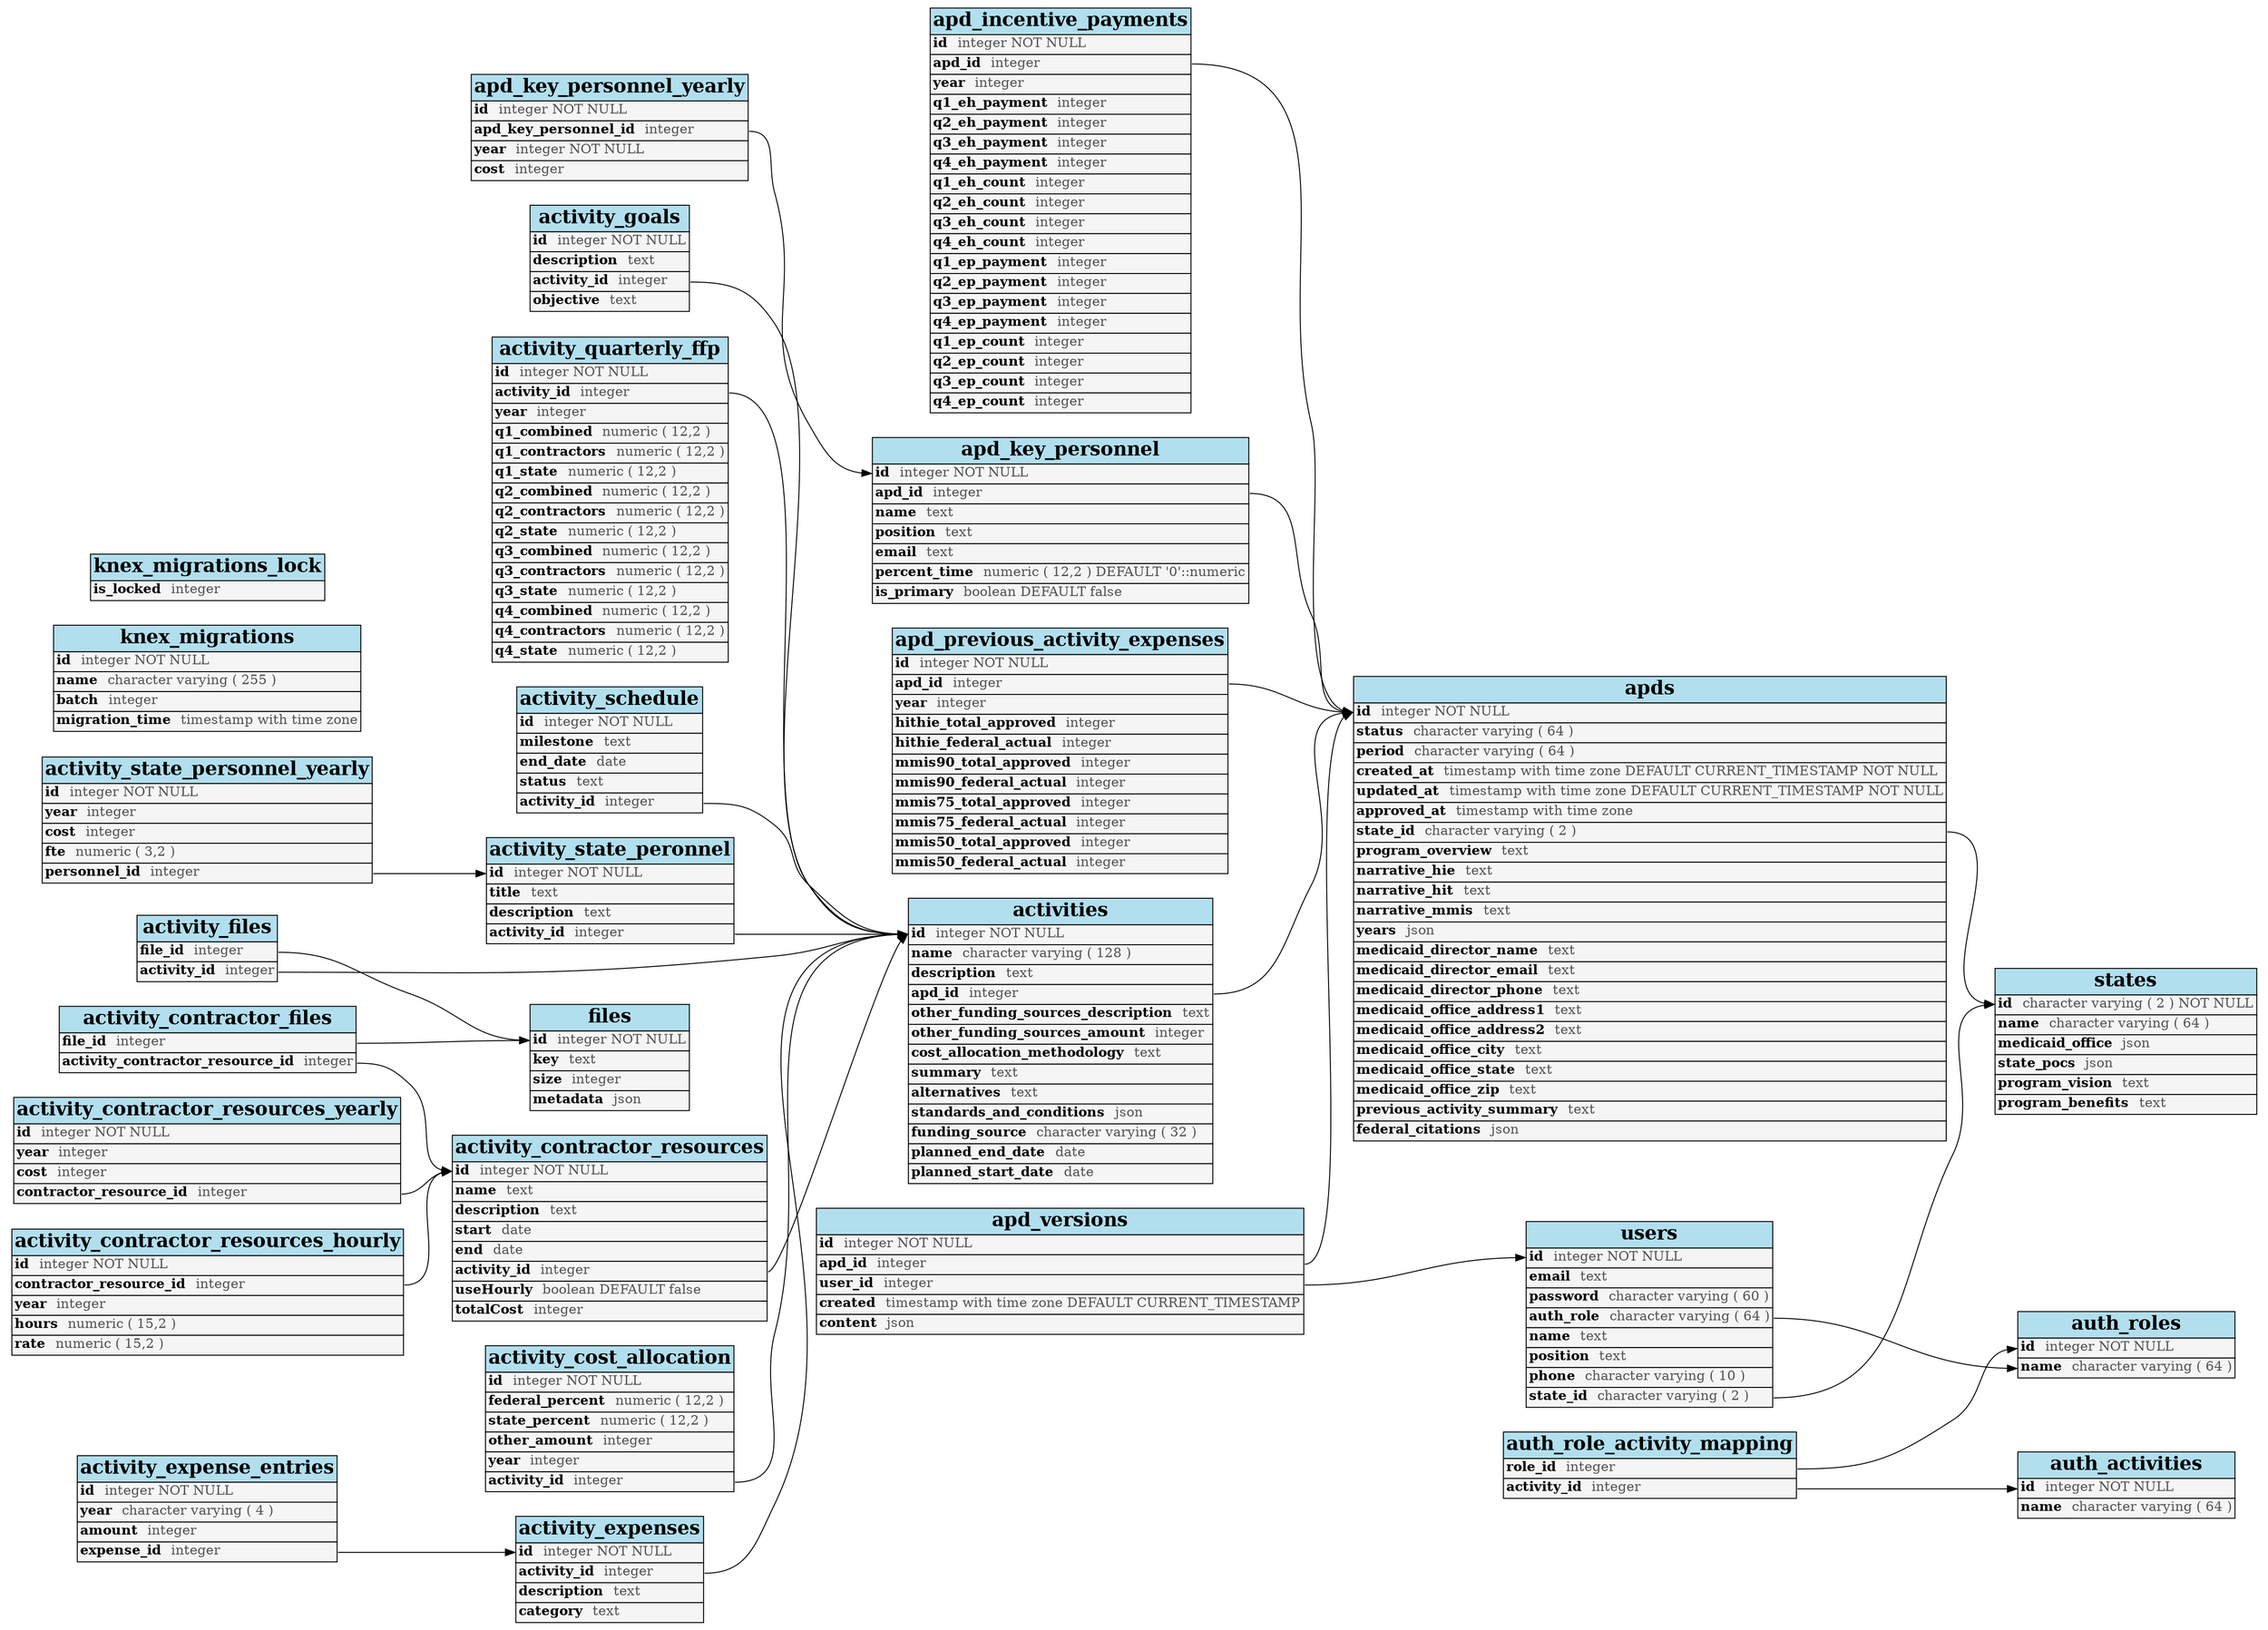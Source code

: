 /*
 * Graphviz of '<open file '<stdin>', mode 'r' at 0x7f67c3c880c0>', created 2018-11-23 18:31:26.000660
 * Generated from https://github.com/rm-hull/sql_graphviz
 */
digraph g { graph [ rankdir = "LR" ];

  "activities" [
    shape=none
    label=<
      <table border="0" cellspacing="0" cellborder="1">
        <tr><td bgcolor="lightblue2"><font face="Times-bold" point-size="20">activities</font></td></tr>
        <tr><td bgcolor="grey96" align="left" port="id"><font face="Times-bold">id</font>  <font color="#535353">integer NOT NULL</font></td></tr>
        <tr><td bgcolor="grey96" align="left" port="name"><font face="Times-bold">name</font>  <font color="#535353">character varying ( 128 )</font></td></tr>
        <tr><td bgcolor="grey96" align="left" port="description"><font face="Times-bold">description</font>  <font color="#535353">text</font></td></tr>
        <tr><td bgcolor="grey96" align="left" port="apd_id"><font face="Times-bold">apd_id</font>  <font color="#535353">integer</font></td></tr>
        <tr><td bgcolor="grey96" align="left" port="other_funding_sources_description"><font face="Times-bold">other_funding_sources_description</font>  <font color="#535353">text</font></td></tr>
        <tr><td bgcolor="grey96" align="left" port="other_funding_sources_amount"><font face="Times-bold">other_funding_sources_amount</font>  <font color="#535353">integer</font></td></tr>
        <tr><td bgcolor="grey96" align="left" port="cost_allocation_methodology"><font face="Times-bold">cost_allocation_methodology</font>  <font color="#535353">text</font></td></tr>
        <tr><td bgcolor="grey96" align="left" port="summary"><font face="Times-bold">summary</font>  <font color="#535353">text</font></td></tr>
        <tr><td bgcolor="grey96" align="left" port="alternatives"><font face="Times-bold">alternatives</font>  <font color="#535353">text</font></td></tr>
        <tr><td bgcolor="grey96" align="left" port="standards_and_conditions"><font face="Times-bold">standards_and_conditions</font>  <font color="#535353">json</font></td></tr>
        <tr><td bgcolor="grey96" align="left" port="funding_source"><font face="Times-bold">funding_source</font>  <font color="#535353">character varying ( 32 )</font></td></tr>
        <tr><td bgcolor="grey96" align="left" port="planned_end_date"><font face="Times-bold">planned_end_date</font>  <font color="#535353">date</font></td></tr>
        <tr><td bgcolor="grey96" align="left" port="planned_start_date"><font face="Times-bold">planned_start_date</font>  <font color="#535353">date</font></td></tr>
      </table>
    >];

  "activity_contractor_files" [
    shape=none
    label=<
      <table border="0" cellspacing="0" cellborder="1">
        <tr><td bgcolor="lightblue2"><font face="Times-bold" point-size="20">activity_contractor_files</font></td></tr>
        <tr><td bgcolor="grey96" align="left" port="file_id"><font face="Times-bold">file_id</font>  <font color="#535353">integer</font></td></tr>
        <tr><td bgcolor="grey96" align="left" port="activity_contractor_resource_id"><font face="Times-bold">activity_contractor_resource_id</font>  <font color="#535353">integer</font></td></tr>
      </table>
    >];

  "activity_contractor_resources" [
    shape=none
    label=<
      <table border="0" cellspacing="0" cellborder="1">
        <tr><td bgcolor="lightblue2"><font face="Times-bold" point-size="20">activity_contractor_resources</font></td></tr>
        <tr><td bgcolor="grey96" align="left" port="id"><font face="Times-bold">id</font>  <font color="#535353">integer NOT NULL</font></td></tr>
        <tr><td bgcolor="grey96" align="left" port="name"><font face="Times-bold">name</font>  <font color="#535353">text</font></td></tr>
        <tr><td bgcolor="grey96" align="left" port="description"><font face="Times-bold">description</font>  <font color="#535353">text</font></td></tr>
        <tr><td bgcolor="grey96" align="left" port="start"><font face="Times-bold">start</font>  <font color="#535353">date</font></td></tr>
        <tr><td bgcolor="grey96" align="left" port="end"><font face="Times-bold">end</font>  <font color="#535353">date</font></td></tr>
        <tr><td bgcolor="grey96" align="left" port="activity_id"><font face="Times-bold">activity_id</font>  <font color="#535353">integer</font></td></tr>
        <tr><td bgcolor="grey96" align="left" port="useHourly"><font face="Times-bold">useHourly</font>  <font color="#535353">boolean DEFAULT false</font></td></tr>
        <tr><td bgcolor="grey96" align="left" port="totalCost"><font face="Times-bold">totalCost</font>  <font color="#535353">integer</font></td></tr>
      </table>
    >];

  "activity_contractor_resources_hourly" [
    shape=none
    label=<
      <table border="0" cellspacing="0" cellborder="1">
        <tr><td bgcolor="lightblue2"><font face="Times-bold" point-size="20">activity_contractor_resources_hourly</font></td></tr>
        <tr><td bgcolor="grey96" align="left" port="id"><font face="Times-bold">id</font>  <font color="#535353">integer NOT NULL</font></td></tr>
        <tr><td bgcolor="grey96" align="left" port="contractor_resource_id"><font face="Times-bold">contractor_resource_id</font>  <font color="#535353">integer</font></td></tr>
        <tr><td bgcolor="grey96" align="left" port="year"><font face="Times-bold">year</font>  <font color="#535353">integer</font></td></tr>
        <tr><td bgcolor="grey96" align="left" port="hours"><font face="Times-bold">hours</font>  <font color="#535353">numeric ( 15,2 )</font></td></tr>
        <tr><td bgcolor="grey96" align="left" port="rate"><font face="Times-bold">rate</font>  <font color="#535353">numeric ( 15,2 )</font></td></tr>
      </table>
    >];

  "activity_contractor_resources_yearly" [
    shape=none
    label=<
      <table border="0" cellspacing="0" cellborder="1">
        <tr><td bgcolor="lightblue2"><font face="Times-bold" point-size="20">activity_contractor_resources_yearly</font></td></tr>
        <tr><td bgcolor="grey96" align="left" port="id"><font face="Times-bold">id</font>  <font color="#535353">integer NOT NULL</font></td></tr>
        <tr><td bgcolor="grey96" align="left" port="year"><font face="Times-bold">year</font>  <font color="#535353">integer</font></td></tr>
        <tr><td bgcolor="grey96" align="left" port="cost"><font face="Times-bold">cost</font>  <font color="#535353">integer</font></td></tr>
        <tr><td bgcolor="grey96" align="left" port="contractor_resource_id"><font face="Times-bold">contractor_resource_id</font>  <font color="#535353">integer</font></td></tr>
      </table>
    >];

  "activity_cost_allocation" [
    shape=none
    label=<
      <table border="0" cellspacing="0" cellborder="1">
        <tr><td bgcolor="lightblue2"><font face="Times-bold" point-size="20">activity_cost_allocation</font></td></tr>
        <tr><td bgcolor="grey96" align="left" port="id"><font face="Times-bold">id</font>  <font color="#535353">integer NOT NULL</font></td></tr>
        <tr><td bgcolor="grey96" align="left" port="federal_percent"><font face="Times-bold">federal_percent</font>  <font color="#535353">numeric ( 12,2 )</font></td></tr>
        <tr><td bgcolor="grey96" align="left" port="state_percent"><font face="Times-bold">state_percent</font>  <font color="#535353">numeric ( 12,2 )</font></td></tr>
        <tr><td bgcolor="grey96" align="left" port="other_amount"><font face="Times-bold">other_amount</font>  <font color="#535353">integer</font></td></tr>
        <tr><td bgcolor="grey96" align="left" port="year"><font face="Times-bold">year</font>  <font color="#535353">integer</font></td></tr>
        <tr><td bgcolor="grey96" align="left" port="activity_id"><font face="Times-bold">activity_id</font>  <font color="#535353">integer</font></td></tr>
      </table>
    >];

  "activity_expense_entries" [
    shape=none
    label=<
      <table border="0" cellspacing="0" cellborder="1">
        <tr><td bgcolor="lightblue2"><font face="Times-bold" point-size="20">activity_expense_entries</font></td></tr>
        <tr><td bgcolor="grey96" align="left" port="id"><font face="Times-bold">id</font>  <font color="#535353">integer NOT NULL</font></td></tr>
        <tr><td bgcolor="grey96" align="left" port="year"><font face="Times-bold">year</font>  <font color="#535353">character varying ( 4 )</font></td></tr>
        <tr><td bgcolor="grey96" align="left" port="amount"><font face="Times-bold">amount</font>  <font color="#535353">integer</font></td></tr>
        <tr><td bgcolor="grey96" align="left" port="expense_id"><font face="Times-bold">expense_id</font>  <font color="#535353">integer</font></td></tr>
      </table>
    >];

  "activity_expenses" [
    shape=none
    label=<
      <table border="0" cellspacing="0" cellborder="1">
        <tr><td bgcolor="lightblue2"><font face="Times-bold" point-size="20">activity_expenses</font></td></tr>
        <tr><td bgcolor="grey96" align="left" port="id"><font face="Times-bold">id</font>  <font color="#535353">integer NOT NULL</font></td></tr>
        <tr><td bgcolor="grey96" align="left" port="activity_id"><font face="Times-bold">activity_id</font>  <font color="#535353">integer</font></td></tr>
        <tr><td bgcolor="grey96" align="left" port="description"><font face="Times-bold">description</font>  <font color="#535353">text</font></td></tr>
        <tr><td bgcolor="grey96" align="left" port="category"><font face="Times-bold">category</font>  <font color="#535353">text</font></td></tr>
      </table>
    >];

  "activity_files" [
    shape=none
    label=<
      <table border="0" cellspacing="0" cellborder="1">
        <tr><td bgcolor="lightblue2"><font face="Times-bold" point-size="20">activity_files</font></td></tr>
        <tr><td bgcolor="grey96" align="left" port="file_id"><font face="Times-bold">file_id</font>  <font color="#535353">integer</font></td></tr>
        <tr><td bgcolor="grey96" align="left" port="activity_id"><font face="Times-bold">activity_id</font>  <font color="#535353">integer</font></td></tr>
      </table>
    >];

  "activity_goals" [
    shape=none
    label=<
      <table border="0" cellspacing="0" cellborder="1">
        <tr><td bgcolor="lightblue2"><font face="Times-bold" point-size="20">activity_goals</font></td></tr>
        <tr><td bgcolor="grey96" align="left" port="id"><font face="Times-bold">id</font>  <font color="#535353">integer NOT NULL</font></td></tr>
        <tr><td bgcolor="grey96" align="left" port="description"><font face="Times-bold">description</font>  <font color="#535353">text</font></td></tr>
        <tr><td bgcolor="grey96" align="left" port="activity_id"><font face="Times-bold">activity_id</font>  <font color="#535353">integer</font></td></tr>
        <tr><td bgcolor="grey96" align="left" port="objective"><font face="Times-bold">objective</font>  <font color="#535353">text</font></td></tr>
      </table>
    >];

  "activity_quarterly_ffp" [
    shape=none
    label=<
      <table border="0" cellspacing="0" cellborder="1">
        <tr><td bgcolor="lightblue2"><font face="Times-bold" point-size="20">activity_quarterly_ffp</font></td></tr>
        <tr><td bgcolor="grey96" align="left" port="id"><font face="Times-bold">id</font>  <font color="#535353">integer NOT NULL</font></td></tr>
        <tr><td bgcolor="grey96" align="left" port="activity_id"><font face="Times-bold">activity_id</font>  <font color="#535353">integer</font></td></tr>
        <tr><td bgcolor="grey96" align="left" port="year"><font face="Times-bold">year</font>  <font color="#535353">integer</font></td></tr>
        <tr><td bgcolor="grey96" align="left" port="q1_combined"><font face="Times-bold">q1_combined</font>  <font color="#535353">numeric ( 12,2 )</font></td></tr>
        <tr><td bgcolor="grey96" align="left" port="q1_contractors"><font face="Times-bold">q1_contractors</font>  <font color="#535353">numeric ( 12,2 )</font></td></tr>
        <tr><td bgcolor="grey96" align="left" port="q1_state"><font face="Times-bold">q1_state</font>  <font color="#535353">numeric ( 12,2 )</font></td></tr>
        <tr><td bgcolor="grey96" align="left" port="q2_combined"><font face="Times-bold">q2_combined</font>  <font color="#535353">numeric ( 12,2 )</font></td></tr>
        <tr><td bgcolor="grey96" align="left" port="q2_contractors"><font face="Times-bold">q2_contractors</font>  <font color="#535353">numeric ( 12,2 )</font></td></tr>
        <tr><td bgcolor="grey96" align="left" port="q2_state"><font face="Times-bold">q2_state</font>  <font color="#535353">numeric ( 12,2 )</font></td></tr>
        <tr><td bgcolor="grey96" align="left" port="q3_combined"><font face="Times-bold">q3_combined</font>  <font color="#535353">numeric ( 12,2 )</font></td></tr>
        <tr><td bgcolor="grey96" align="left" port="q3_contractors"><font face="Times-bold">q3_contractors</font>  <font color="#535353">numeric ( 12,2 )</font></td></tr>
        <tr><td bgcolor="grey96" align="left" port="q3_state"><font face="Times-bold">q3_state</font>  <font color="#535353">numeric ( 12,2 )</font></td></tr>
        <tr><td bgcolor="grey96" align="left" port="q4_combined"><font face="Times-bold">q4_combined</font>  <font color="#535353">numeric ( 12,2 )</font></td></tr>
        <tr><td bgcolor="grey96" align="left" port="q4_contractors"><font face="Times-bold">q4_contractors</font>  <font color="#535353">numeric ( 12,2 )</font></td></tr>
        <tr><td bgcolor="grey96" align="left" port="q4_state"><font face="Times-bold">q4_state</font>  <font color="#535353">numeric ( 12,2 )</font></td></tr>
      </table>
    >];

  "activity_schedule" [
    shape=none
    label=<
      <table border="0" cellspacing="0" cellborder="1">
        <tr><td bgcolor="lightblue2"><font face="Times-bold" point-size="20">activity_schedule</font></td></tr>
        <tr><td bgcolor="grey96" align="left" port="id"><font face="Times-bold">id</font>  <font color="#535353">integer NOT NULL</font></td></tr>
        <tr><td bgcolor="grey96" align="left" port="milestone"><font face="Times-bold">milestone</font>  <font color="#535353">text</font></td></tr>
        <tr><td bgcolor="grey96" align="left" port="end_date"><font face="Times-bold">end_date</font>  <font color="#535353">date</font></td></tr>
        <tr><td bgcolor="grey96" align="left" port="status"><font face="Times-bold">status</font>  <font color="#535353">text</font></td></tr>
        <tr><td bgcolor="grey96" align="left" port="activity_id"><font face="Times-bold">activity_id</font>  <font color="#535353">integer</font></td></tr>
      </table>
    >];

  "activity_state_peronnel" [
    shape=none
    label=<
      <table border="0" cellspacing="0" cellborder="1">
        <tr><td bgcolor="lightblue2"><font face="Times-bold" point-size="20">activity_state_peronnel</font></td></tr>
        <tr><td bgcolor="grey96" align="left" port="id"><font face="Times-bold">id</font>  <font color="#535353">integer NOT NULL</font></td></tr>
        <tr><td bgcolor="grey96" align="left" port="title"><font face="Times-bold">title</font>  <font color="#535353">text</font></td></tr>
        <tr><td bgcolor="grey96" align="left" port="description"><font face="Times-bold">description</font>  <font color="#535353">text</font></td></tr>
        <tr><td bgcolor="grey96" align="left" port="activity_id"><font face="Times-bold">activity_id</font>  <font color="#535353">integer</font></td></tr>
      </table>
    >];

  "activity_state_personnel_yearly" [
    shape=none
    label=<
      <table border="0" cellspacing="0" cellborder="1">
        <tr><td bgcolor="lightblue2"><font face="Times-bold" point-size="20">activity_state_personnel_yearly</font></td></tr>
        <tr><td bgcolor="grey96" align="left" port="id"><font face="Times-bold">id</font>  <font color="#535353">integer NOT NULL</font></td></tr>
        <tr><td bgcolor="grey96" align="left" port="year"><font face="Times-bold">year</font>  <font color="#535353">integer</font></td></tr>
        <tr><td bgcolor="grey96" align="left" port="cost"><font face="Times-bold">cost</font>  <font color="#535353">integer</font></td></tr>
        <tr><td bgcolor="grey96" align="left" port="fte"><font face="Times-bold">fte</font>  <font color="#535353">numeric ( 3,2 )</font></td></tr>
        <tr><td bgcolor="grey96" align="left" port="personnel_id"><font face="Times-bold">personnel_id</font>  <font color="#535353">integer</font></td></tr>
      </table>
    >];

  "apd_incentive_payments" [
    shape=none
    label=<
      <table border="0" cellspacing="0" cellborder="1">
        <tr><td bgcolor="lightblue2"><font face="Times-bold" point-size="20">apd_incentive_payments</font></td></tr>
        <tr><td bgcolor="grey96" align="left" port="id"><font face="Times-bold">id</font>  <font color="#535353">integer NOT NULL</font></td></tr>
        <tr><td bgcolor="grey96" align="left" port="apd_id"><font face="Times-bold">apd_id</font>  <font color="#535353">integer</font></td></tr>
        <tr><td bgcolor="grey96" align="left" port="year"><font face="Times-bold">year</font>  <font color="#535353">integer</font></td></tr>
        <tr><td bgcolor="grey96" align="left" port="q1_eh_payment"><font face="Times-bold">q1_eh_payment</font>  <font color="#535353">integer</font></td></tr>
        <tr><td bgcolor="grey96" align="left" port="q2_eh_payment"><font face="Times-bold">q2_eh_payment</font>  <font color="#535353">integer</font></td></tr>
        <tr><td bgcolor="grey96" align="left" port="q3_eh_payment"><font face="Times-bold">q3_eh_payment</font>  <font color="#535353">integer</font></td></tr>
        <tr><td bgcolor="grey96" align="left" port="q4_eh_payment"><font face="Times-bold">q4_eh_payment</font>  <font color="#535353">integer</font></td></tr>
        <tr><td bgcolor="grey96" align="left" port="q1_eh_count"><font face="Times-bold">q1_eh_count</font>  <font color="#535353">integer</font></td></tr>
        <tr><td bgcolor="grey96" align="left" port="q2_eh_count"><font face="Times-bold">q2_eh_count</font>  <font color="#535353">integer</font></td></tr>
        <tr><td bgcolor="grey96" align="left" port="q3_eh_count"><font face="Times-bold">q3_eh_count</font>  <font color="#535353">integer</font></td></tr>
        <tr><td bgcolor="grey96" align="left" port="q4_eh_count"><font face="Times-bold">q4_eh_count</font>  <font color="#535353">integer</font></td></tr>
        <tr><td bgcolor="grey96" align="left" port="q1_ep_payment"><font face="Times-bold">q1_ep_payment</font>  <font color="#535353">integer</font></td></tr>
        <tr><td bgcolor="grey96" align="left" port="q2_ep_payment"><font face="Times-bold">q2_ep_payment</font>  <font color="#535353">integer</font></td></tr>
        <tr><td bgcolor="grey96" align="left" port="q3_ep_payment"><font face="Times-bold">q3_ep_payment</font>  <font color="#535353">integer</font></td></tr>
        <tr><td bgcolor="grey96" align="left" port="q4_ep_payment"><font face="Times-bold">q4_ep_payment</font>  <font color="#535353">integer</font></td></tr>
        <tr><td bgcolor="grey96" align="left" port="q1_ep_count"><font face="Times-bold">q1_ep_count</font>  <font color="#535353">integer</font></td></tr>
        <tr><td bgcolor="grey96" align="left" port="q2_ep_count"><font face="Times-bold">q2_ep_count</font>  <font color="#535353">integer</font></td></tr>
        <tr><td bgcolor="grey96" align="left" port="q3_ep_count"><font face="Times-bold">q3_ep_count</font>  <font color="#535353">integer</font></td></tr>
        <tr><td bgcolor="grey96" align="left" port="q4_ep_count"><font face="Times-bold">q4_ep_count</font>  <font color="#535353">integer</font></td></tr>
      </table>
    >];

  "apd_key_personnel" [
    shape=none
    label=<
      <table border="0" cellspacing="0" cellborder="1">
        <tr><td bgcolor="lightblue2"><font face="Times-bold" point-size="20">apd_key_personnel</font></td></tr>
        <tr><td bgcolor="grey96" align="left" port="id"><font face="Times-bold">id</font>  <font color="#535353">integer NOT NULL</font></td></tr>
        <tr><td bgcolor="grey96" align="left" port="apd_id"><font face="Times-bold">apd_id</font>  <font color="#535353">integer</font></td></tr>
        <tr><td bgcolor="grey96" align="left" port="name"><font face="Times-bold">name</font>  <font color="#535353">text</font></td></tr>
        <tr><td bgcolor="grey96" align="left" port="position"><font face="Times-bold">position</font>  <font color="#535353">text</font></td></tr>
        <tr><td bgcolor="grey96" align="left" port="email"><font face="Times-bold">email</font>  <font color="#535353">text</font></td></tr>
        <tr><td bgcolor="grey96" align="left" port="percent_time"><font face="Times-bold">percent_time</font>  <font color="#535353">numeric ( 12,2 ) DEFAULT '0'::numeric</font></td></tr>
        <tr><td bgcolor="grey96" align="left" port="is_primary"><font face="Times-bold">is_primary</font>  <font color="#535353">boolean DEFAULT false</font></td></tr>
      </table>
    >];

  "apd_key_personnel_yearly" [
    shape=none
    label=<
      <table border="0" cellspacing="0" cellborder="1">
        <tr><td bgcolor="lightblue2"><font face="Times-bold" point-size="20">apd_key_personnel_yearly</font></td></tr>
        <tr><td bgcolor="grey96" align="left" port="id"><font face="Times-bold">id</font>  <font color="#535353">integer NOT NULL</font></td></tr>
        <tr><td bgcolor="grey96" align="left" port="apd_key_personnel_id"><font face="Times-bold">apd_key_personnel_id</font>  <font color="#535353">integer</font></td></tr>
        <tr><td bgcolor="grey96" align="left" port="year"><font face="Times-bold">year</font>  <font color="#535353">integer NOT NULL</font></td></tr>
        <tr><td bgcolor="grey96" align="left" port="cost"><font face="Times-bold">cost</font>  <font color="#535353">integer</font></td></tr>
      </table>
    >];

  "apd_previous_activity_expenses" [
    shape=none
    label=<
      <table border="0" cellspacing="0" cellborder="1">
        <tr><td bgcolor="lightblue2"><font face="Times-bold" point-size="20">apd_previous_activity_expenses</font></td></tr>
        <tr><td bgcolor="grey96" align="left" port="id"><font face="Times-bold">id</font>  <font color="#535353">integer NOT NULL</font></td></tr>
        <tr><td bgcolor="grey96" align="left" port="apd_id"><font face="Times-bold">apd_id</font>  <font color="#535353">integer</font></td></tr>
        <tr><td bgcolor="grey96" align="left" port="year"><font face="Times-bold">year</font>  <font color="#535353">integer</font></td></tr>
        <tr><td bgcolor="grey96" align="left" port="hithie_total_approved"><font face="Times-bold">hithie_total_approved</font>  <font color="#535353">integer</font></td></tr>
        <tr><td bgcolor="grey96" align="left" port="hithie_federal_actual"><font face="Times-bold">hithie_federal_actual</font>  <font color="#535353">integer</font></td></tr>
        <tr><td bgcolor="grey96" align="left" port="mmis90_total_approved"><font face="Times-bold">mmis90_total_approved</font>  <font color="#535353">integer</font></td></tr>
        <tr><td bgcolor="grey96" align="left" port="mmis90_federal_actual"><font face="Times-bold">mmis90_federal_actual</font>  <font color="#535353">integer</font></td></tr>
        <tr><td bgcolor="grey96" align="left" port="mmis75_total_approved"><font face="Times-bold">mmis75_total_approved</font>  <font color="#535353">integer</font></td></tr>
        <tr><td bgcolor="grey96" align="left" port="mmis75_federal_actual"><font face="Times-bold">mmis75_federal_actual</font>  <font color="#535353">integer</font></td></tr>
        <tr><td bgcolor="grey96" align="left" port="mmis50_total_approved"><font face="Times-bold">mmis50_total_approved</font>  <font color="#535353">integer</font></td></tr>
        <tr><td bgcolor="grey96" align="left" port="mmis50_federal_actual"><font face="Times-bold">mmis50_federal_actual</font>  <font color="#535353">integer</font></td></tr>
      </table>
    >];

  "apd_versions" [
    shape=none
    label=<
      <table border="0" cellspacing="0" cellborder="1">
        <tr><td bgcolor="lightblue2"><font face="Times-bold" point-size="20">apd_versions</font></td></tr>
        <tr><td bgcolor="grey96" align="left" port="id"><font face="Times-bold">id</font>  <font color="#535353">integer NOT NULL</font></td></tr>
        <tr><td bgcolor="grey96" align="left" port="apd_id"><font face="Times-bold">apd_id</font>  <font color="#535353">integer</font></td></tr>
        <tr><td bgcolor="grey96" align="left" port="user_id"><font face="Times-bold">user_id</font>  <font color="#535353">integer</font></td></tr>
        <tr><td bgcolor="grey96" align="left" port="created"><font face="Times-bold">created</font>  <font color="#535353">timestamp with time zone DEFAULT CURRENT_TIMESTAMP</font></td></tr>
        <tr><td bgcolor="grey96" align="left" port="content"><font face="Times-bold">content</font>  <font color="#535353">json</font></td></tr>
      </table>
    >];

  "apds" [
    shape=none
    label=<
      <table border="0" cellspacing="0" cellborder="1">
        <tr><td bgcolor="lightblue2"><font face="Times-bold" point-size="20">apds</font></td></tr>
        <tr><td bgcolor="grey96" align="left" port="id"><font face="Times-bold">id</font>  <font color="#535353">integer NOT NULL</font></td></tr>
        <tr><td bgcolor="grey96" align="left" port="status"><font face="Times-bold">status</font>  <font color="#535353">character varying ( 64 )</font></td></tr>
        <tr><td bgcolor="grey96" align="left" port="period"><font face="Times-bold">period</font>  <font color="#535353">character varying ( 64 )</font></td></tr>
        <tr><td bgcolor="grey96" align="left" port="created_at"><font face="Times-bold">created_at</font>  <font color="#535353">timestamp with time zone DEFAULT CURRENT_TIMESTAMP NOT NULL</font></td></tr>
        <tr><td bgcolor="grey96" align="left" port="updated_at"><font face="Times-bold">updated_at</font>  <font color="#535353">timestamp with time zone DEFAULT CURRENT_TIMESTAMP NOT NULL</font></td></tr>
        <tr><td bgcolor="grey96" align="left" port="approved_at"><font face="Times-bold">approved_at</font>  <font color="#535353">timestamp with time zone</font></td></tr>
        <tr><td bgcolor="grey96" align="left" port="state_id"><font face="Times-bold">state_id</font>  <font color="#535353">character varying ( 2 )</font></td></tr>
        <tr><td bgcolor="grey96" align="left" port="program_overview"><font face="Times-bold">program_overview</font>  <font color="#535353">text</font></td></tr>
        <tr><td bgcolor="grey96" align="left" port="narrative_hie"><font face="Times-bold">narrative_hie</font>  <font color="#535353">text</font></td></tr>
        <tr><td bgcolor="grey96" align="left" port="narrative_hit"><font face="Times-bold">narrative_hit</font>  <font color="#535353">text</font></td></tr>
        <tr><td bgcolor="grey96" align="left" port="narrative_mmis"><font face="Times-bold">narrative_mmis</font>  <font color="#535353">text</font></td></tr>
        <tr><td bgcolor="grey96" align="left" port="years"><font face="Times-bold">years</font>  <font color="#535353">json</font></td></tr>
        <tr><td bgcolor="grey96" align="left" port="medicaid_director_name"><font face="Times-bold">medicaid_director_name</font>  <font color="#535353">text</font></td></tr>
        <tr><td bgcolor="grey96" align="left" port="medicaid_director_email"><font face="Times-bold">medicaid_director_email</font>  <font color="#535353">text</font></td></tr>
        <tr><td bgcolor="grey96" align="left" port="medicaid_director_phone"><font face="Times-bold">medicaid_director_phone</font>  <font color="#535353">text</font></td></tr>
        <tr><td bgcolor="grey96" align="left" port="medicaid_office_address1"><font face="Times-bold">medicaid_office_address1</font>  <font color="#535353">text</font></td></tr>
        <tr><td bgcolor="grey96" align="left" port="medicaid_office_address2"><font face="Times-bold">medicaid_office_address2</font>  <font color="#535353">text</font></td></tr>
        <tr><td bgcolor="grey96" align="left" port="medicaid_office_city"><font face="Times-bold">medicaid_office_city</font>  <font color="#535353">text</font></td></tr>
        <tr><td bgcolor="grey96" align="left" port="medicaid_office_state"><font face="Times-bold">medicaid_office_state</font>  <font color="#535353">text</font></td></tr>
        <tr><td bgcolor="grey96" align="left" port="medicaid_office_zip"><font face="Times-bold">medicaid_office_zip</font>  <font color="#535353">text</font></td></tr>
        <tr><td bgcolor="grey96" align="left" port="previous_activity_summary"><font face="Times-bold">previous_activity_summary</font>  <font color="#535353">text</font></td></tr>
        <tr><td bgcolor="grey96" align="left" port="federal_citations"><font face="Times-bold">federal_citations</font>  <font color="#535353">json</font></td></tr>
      </table>
    >];

  "auth_activities" [
    shape=none
    label=<
      <table border="0" cellspacing="0" cellborder="1">
        <tr><td bgcolor="lightblue2"><font face="Times-bold" point-size="20">auth_activities</font></td></tr>
        <tr><td bgcolor="grey96" align="left" port="id"><font face="Times-bold">id</font>  <font color="#535353">integer NOT NULL</font></td></tr>
        <tr><td bgcolor="grey96" align="left" port="name"><font face="Times-bold">name</font>  <font color="#535353">character varying ( 64 )</font></td></tr>
      </table>
    >];

  "auth_role_activity_mapping" [
    shape=none
    label=<
      <table border="0" cellspacing="0" cellborder="1">
        <tr><td bgcolor="lightblue2"><font face="Times-bold" point-size="20">auth_role_activity_mapping</font></td></tr>
        <tr><td bgcolor="grey96" align="left" port="role_id"><font face="Times-bold">role_id</font>  <font color="#535353">integer</font></td></tr>
        <tr><td bgcolor="grey96" align="left" port="activity_id"><font face="Times-bold">activity_id</font>  <font color="#535353">integer</font></td></tr>
      </table>
    >];

  "auth_roles" [
    shape=none
    label=<
      <table border="0" cellspacing="0" cellborder="1">
        <tr><td bgcolor="lightblue2"><font face="Times-bold" point-size="20">auth_roles</font></td></tr>
        <tr><td bgcolor="grey96" align="left" port="id"><font face="Times-bold">id</font>  <font color="#535353">integer NOT NULL</font></td></tr>
        <tr><td bgcolor="grey96" align="left" port="name"><font face="Times-bold">name</font>  <font color="#535353">character varying ( 64 )</font></td></tr>
      </table>
    >];

  "files" [
    shape=none
    label=<
      <table border="0" cellspacing="0" cellborder="1">
        <tr><td bgcolor="lightblue2"><font face="Times-bold" point-size="20">files</font></td></tr>
        <tr><td bgcolor="grey96" align="left" port="id"><font face="Times-bold">id</font>  <font color="#535353">integer NOT NULL</font></td></tr>
        <tr><td bgcolor="grey96" align="left" port="key"><font face="Times-bold">key</font>  <font color="#535353">text</font></td></tr>
        <tr><td bgcolor="grey96" align="left" port="size"><font face="Times-bold">size</font>  <font color="#535353">integer</font></td></tr>
        <tr><td bgcolor="grey96" align="left" port="metadata"><font face="Times-bold">metadata</font>  <font color="#535353">json</font></td></tr>
      </table>
    >];

  "knex_migrations" [
    shape=none
    label=<
      <table border="0" cellspacing="0" cellborder="1">
        <tr><td bgcolor="lightblue2"><font face="Times-bold" point-size="20">knex_migrations</font></td></tr>
        <tr><td bgcolor="grey96" align="left" port="id"><font face="Times-bold">id</font>  <font color="#535353">integer NOT NULL</font></td></tr>
        <tr><td bgcolor="grey96" align="left" port="name"><font face="Times-bold">name</font>  <font color="#535353">character varying ( 255 )</font></td></tr>
        <tr><td bgcolor="grey96" align="left" port="batch"><font face="Times-bold">batch</font>  <font color="#535353">integer</font></td></tr>
        <tr><td bgcolor="grey96" align="left" port="migration_time"><font face="Times-bold">migration_time</font>  <font color="#535353">timestamp with time zone</font></td></tr>
      </table>
    >];

  "knex_migrations_lock" [
    shape=none
    label=<
      <table border="0" cellspacing="0" cellborder="1">
        <tr><td bgcolor="lightblue2"><font face="Times-bold" point-size="20">knex_migrations_lock</font></td></tr>
        <tr><td bgcolor="grey96" align="left" port="is_locked"><font face="Times-bold">is_locked</font>  <font color="#535353">integer</font></td></tr>
      </table>
    >];

  "states" [
    shape=none
    label=<
      <table border="0" cellspacing="0" cellborder="1">
        <tr><td bgcolor="lightblue2"><font face="Times-bold" point-size="20">states</font></td></tr>
        <tr><td bgcolor="grey96" align="left" port="id"><font face="Times-bold">id</font>  <font color="#535353">character varying ( 2 ) NOT NULL</font></td></tr>
        <tr><td bgcolor="grey96" align="left" port="name"><font face="Times-bold">name</font>  <font color="#535353">character varying ( 64 )</font></td></tr>
        <tr><td bgcolor="grey96" align="left" port="medicaid_office"><font face="Times-bold">medicaid_office</font>  <font color="#535353">json</font></td></tr>
        <tr><td bgcolor="grey96" align="left" port="state_pocs"><font face="Times-bold">state_pocs</font>  <font color="#535353">json</font></td></tr>
        <tr><td bgcolor="grey96" align="left" port="program_vision"><font face="Times-bold">program_vision</font>  <font color="#535353">text</font></td></tr>
        <tr><td bgcolor="grey96" align="left" port="program_benefits"><font face="Times-bold">program_benefits</font>  <font color="#535353">text</font></td></tr>
      </table>
    >];

  "users" [
    shape=none
    label=<
      <table border="0" cellspacing="0" cellborder="1">
        <tr><td bgcolor="lightblue2"><font face="Times-bold" point-size="20">users</font></td></tr>
        <tr><td bgcolor="grey96" align="left" port="id"><font face="Times-bold">id</font>  <font color="#535353">integer NOT NULL</font></td></tr>
        <tr><td bgcolor="grey96" align="left" port="email"><font face="Times-bold">email</font>  <font color="#535353">text</font></td></tr>
        <tr><td bgcolor="grey96" align="left" port="password"><font face="Times-bold">password</font>  <font color="#535353">character varying ( 60 )</font></td></tr>
        <tr><td bgcolor="grey96" align="left" port="auth_role"><font face="Times-bold">auth_role</font>  <font color="#535353">character varying ( 64 )</font></td></tr>
        <tr><td bgcolor="grey96" align="left" port="name"><font face="Times-bold">name</font>  <font color="#535353">text</font></td></tr>
        <tr><td bgcolor="grey96" align="left" port="position"><font face="Times-bold">position</font>  <font color="#535353">text</font></td></tr>
        <tr><td bgcolor="grey96" align="left" port="phone"><font face="Times-bold">phone</font>  <font color="#535353">character varying ( 10 )</font></td></tr>
        <tr><td bgcolor="grey96" align="left" port="state_id"><font face="Times-bold">state_id</font>  <font color="#535353">character varying ( 2 )</font></td></tr>
      </table>
    >];
  "activities":apd_id -> "apds":id
  "activity_contractor_files":activity_contractor_resource_id -> "activity_contractor_resources":id
  "activity_contractor_files":file_id -> "files":id
  "activity_contractor_resources":activity_id -> "activities":id
  "activity_contractor_resources_hourly":contractor_resource_id -> "activity_contractor_resources":id
  "activity_contractor_resources_yearly":contractor_resource_id -> "activity_contractor_resources":id
  "activity_cost_allocation":activity_id -> "activities":id
  "activity_expense_entries":expense_id -> "activity_expenses":id
  "activity_expenses":activity_id -> "activities":id
  "activity_files":activity_id -> "activities":id
  "activity_files":file_id -> "files":id
  "activity_goals":activity_id -> "activities":id
  "activity_quarterly_ffp":activity_id -> "activities":id
  "activity_schedule":activity_id -> "activities":id
  "activity_state_peronnel":activity_id -> "activities":id
  "activity_state_personnel_yearly":personnel_id -> "activity_state_peronnel":id
  "apd_incentive_payments":apd_id -> "apds":id
  "apd_key_personnel_yearly":apd_key_personnel_id -> "apd_key_personnel":id
  "apd_key_personnel":apd_id -> "apds":id
  "apd_previous_activity_expenses":apd_id -> "apds":id
  "apd_versions":apd_id -> "apds":id
  "apd_versions":user_id -> "users":id
  "apds":state_id -> "states":id
  "auth_role_activity_mapping":activity_id -> "auth_activities":id
  "auth_role_activity_mapping":role_id -> "auth_roles":id
  "users":auth_role -> "auth_roles":name
  "users":state_id -> "states":id
}
